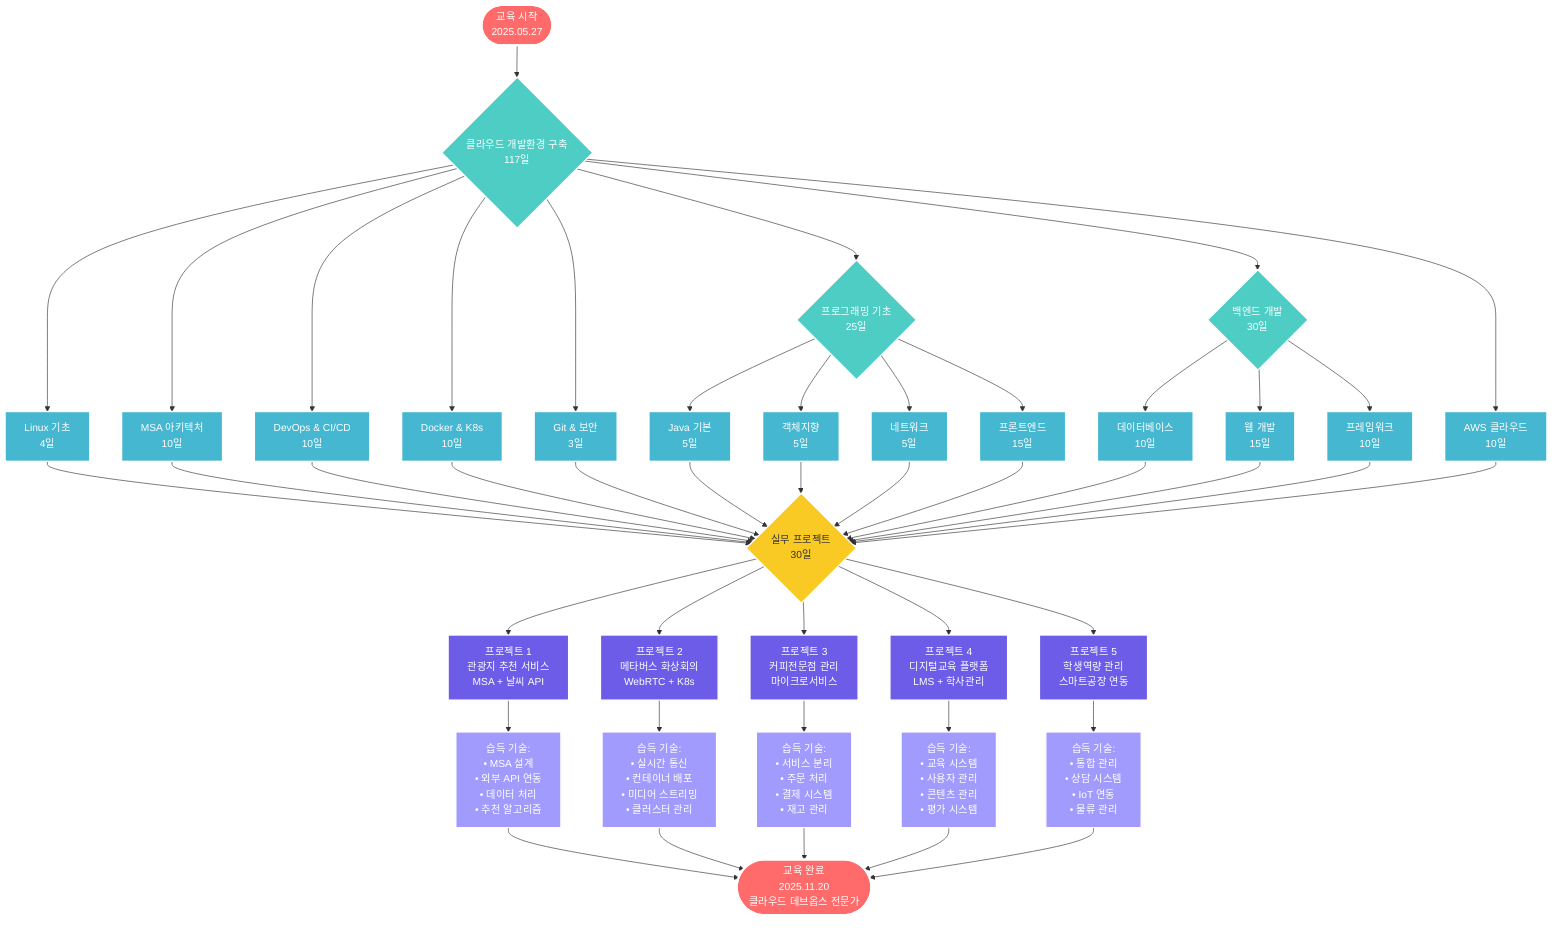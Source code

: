 graph TB
    Start([교육 시작<br/>2025.05.27]) --> Foundation{클라우드 개발환경 구축<br/>117일}
    
    Foundation --> Linux[Linux 기초<br/>4일]
    Foundation --> MSA[MSA 아키텍처<br/>10일]
    Foundation --> DevOps[DevOps & CI/CD<br/>10일]
    Foundation --> Container[Docker & K8s<br/>10일]
    Foundation --> Security[Git & 보안<br/>3일]
    
    Foundation --> Programming{프로그래밍 기초<br/>25일}
    Programming --> Java[Java 기본<br/>5일]
    Programming --> OOP[객체지향<br/>5일]
    Programming --> Network[네트워크<br/>5일]
    Programming --> Frontend[프론트엔드<br/>15일]
    
    Foundation --> Backend{백엔드 개발<br/>30일}
    Backend --> Database[데이터베이스<br/>10일]
    Backend --> WebDev[웹 개발<br/>15일]
    Backend --> Framework[프레임워크<br/>10일]
    
    Foundation --> Cloud[AWS 클라우드<br/>10일]
    
    Linux --> Projects
    MSA --> Projects
    DevOps --> Projects
    Container --> Projects
    Security --> Projects
    Java --> Projects
    OOP --> Projects
    Network --> Projects
    Frontend --> Projects
    Database --> Projects
    WebDev --> Projects
    Framework --> Projects
    Cloud --> Projects
    
    Projects{실무 프로젝트<br/>30일} --> Project1[프로젝트 1<br/>관광지 추천 서비스<br/>MSA + 날씨 API]
    Projects --> Project2[프로젝트 2<br/>메타버스 화상회의<br/>WebRTC + K8s]
    Projects --> Project3[프로젝트 3<br/>커피전문점 관리<br/>마이크로서비스]
    Projects --> Project4[프로젝트 4<br/>디지털교육 플랫폼<br/>LMS + 학사관리]
    Projects --> Project5[프로젝트 5<br/>학생역량 관리<br/>스마트공장 연동]
    
    Project1 --> Skills1[습득 기술:<br/>• MSA 설계<br/>• 외부 API 연동<br/>• 데이터 처리<br/>• 추천 알고리즘]
    Project2 --> Skills2[습득 기술:<br/>• 실시간 통신<br/>• 컨테이너 배포<br/>• 미디어 스트리밍<br/>• 클러스터 관리]
    Project3 --> Skills3[습득 기술:<br/>• 서비스 분리<br/>• 주문 처리<br/>• 결제 시스템<br/>• 재고 관리]
    Project4 --> Skills4[습득 기술:<br/>• 교육 시스템<br/>• 사용자 관리<br/>• 콘텐츠 관리<br/>• 평가 시스템]
    Project5 --> Skills5[습득 기술:<br/>• 통합 관리<br/>• 상담 시스템<br/>• IoT 연동<br/>• 물류 관리]
    
    Skills1 --> Complete([교육 완료<br/>2025.11.20<br/>클라우드 데브옵스 전문가])
    Skills2 --> Complete
    Skills3 --> Complete
    Skills4 --> Complete
    Skills5 --> Complete
    
    classDef startEnd fill:#ff6b6b,color:#fff,stroke:#fff,stroke-width:3px
    classDef foundation fill:#4ecdc4,color:#fff,stroke:#fff,stroke-width:2px
    classDef skills fill:#45b7d1,color:#fff,stroke:#fff,stroke-width:2px
    classDef projects fill:#f9ca24,color:#333,stroke:#fff,stroke-width:2px
    classDef projectDetail fill:#6c5ce7,color:#fff,stroke:#fff,stroke-width:2px
    classDef skillDetail fill:#a29bfe,color:#fff,stroke:#fff,stroke-width:2px
    
    class Start,Complete startEnd
    class Foundation,Programming,Backend foundation
    class Linux,MSA,DevOps,Container,Security,Java,OOP,Network,Frontend,Database,WebDev,Framework,Cloud skills
    class Projects projects
    class Project1,Project2,Project3,Project4,Project5 projectDetail
    class Skills1,Skills2,Skills3,Skills4,Skills5 skillDetail